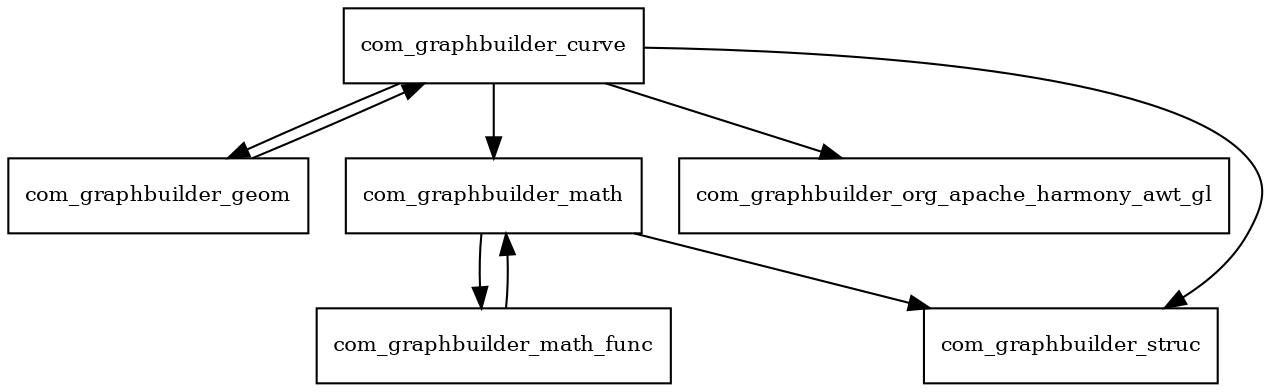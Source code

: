 digraph curvesapi_1_05_package_dependencies {
  node [shape = box, fontsize=10.0];
  com_graphbuilder_curve -> com_graphbuilder_geom;
  com_graphbuilder_curve -> com_graphbuilder_math;
  com_graphbuilder_curve -> com_graphbuilder_org_apache_harmony_awt_gl;
  com_graphbuilder_curve -> com_graphbuilder_struc;
  com_graphbuilder_geom -> com_graphbuilder_curve;
  com_graphbuilder_math -> com_graphbuilder_math_func;
  com_graphbuilder_math -> com_graphbuilder_struc;
  com_graphbuilder_math_func -> com_graphbuilder_math;
}
